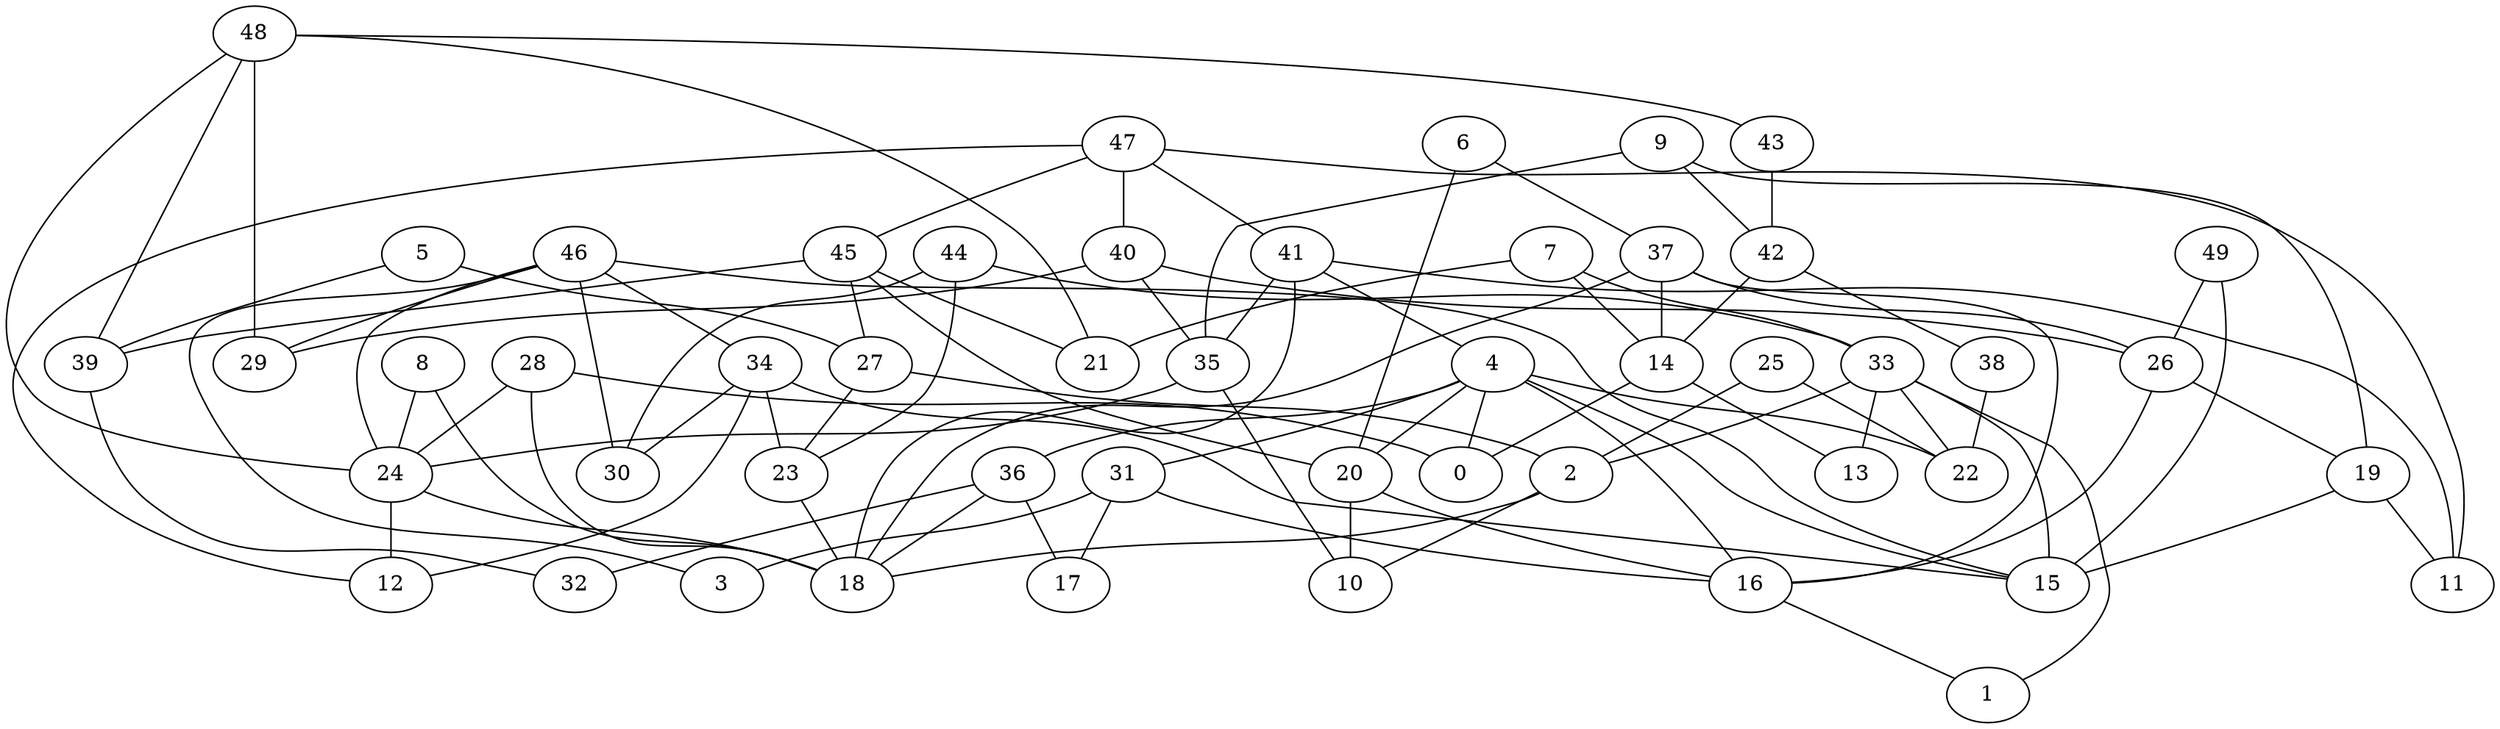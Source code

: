 digraph GG_graph {

subgraph G_graph {
edge [color = black]
"31" -> "17" [dir = none]
"31" -> "16" [dir = none]
"31" -> "3" [dir = none]
"24" -> "18" [dir = none]
"24" -> "12" [dir = none]
"26" -> "19" [dir = none]
"26" -> "16" [dir = none]
"6" -> "37" [dir = none]
"6" -> "20" [dir = none]
"45" -> "21" [dir = none]
"45" -> "39" [dir = none]
"45" -> "20" [dir = none]
"45" -> "27" [dir = none]
"44" -> "33" [dir = none]
"44" -> "23" [dir = none]
"44" -> "30" [dir = none]
"37" -> "26" [dir = none]
"37" -> "18" [dir = none]
"37" -> "16" [dir = none]
"37" -> "14" [dir = none]
"46" -> "3" [dir = none]
"46" -> "30" [dir = none]
"46" -> "24" [dir = none]
"46" -> "34" [dir = none]
"46" -> "15" [dir = none]
"46" -> "29" [dir = none]
"20" -> "16" [dir = none]
"20" -> "10" [dir = none]
"34" -> "15" [dir = none]
"34" -> "23" [dir = none]
"34" -> "30" [dir = none]
"34" -> "12" [dir = none]
"14" -> "0" [dir = none]
"14" -> "13" [dir = none]
"5" -> "27" [dir = none]
"5" -> "39" [dir = none]
"48" -> "29" [dir = none]
"48" -> "24" [dir = none]
"48" -> "21" [dir = none]
"48" -> "39" [dir = none]
"48" -> "43" [dir = none]
"43" -> "42" [dir = none]
"36" -> "18" [dir = none]
"36" -> "32" [dir = none]
"36" -> "17" [dir = none]
"38" -> "22" [dir = none]
"8" -> "24" [dir = none]
"8" -> "18" [dir = none]
"19" -> "15" [dir = none]
"19" -> "11" [dir = none]
"9" -> "42" [dir = none]
"9" -> "35" [dir = none]
"9" -> "19" [dir = none]
"7" -> "14" [dir = none]
"7" -> "21" [dir = none]
"7" -> "33" [dir = none]
"41" -> "11" [dir = none]
"41" -> "35" [dir = none]
"41" -> "18" [dir = none]
"41" -> "4" [dir = none]
"28" -> "24" [dir = none]
"28" -> "18" [dir = none]
"28" -> "0" [dir = none]
"40" -> "29" [dir = none]
"40" -> "26" [dir = none]
"40" -> "35" [dir = none]
"33" -> "1" [dir = none]
"33" -> "22" [dir = none]
"33" -> "2" [dir = none]
"33" -> "15" [dir = none]
"33" -> "13" [dir = none]
"39" -> "32" [dir = none]
"16" -> "1" [dir = none]
"47" -> "12" [dir = none]
"47" -> "11" [dir = none]
"47" -> "41" [dir = none]
"47" -> "45" [dir = none]
"47" -> "40" [dir = none]
"27" -> "2" [dir = none]
"27" -> "23" [dir = none]
"35" -> "24" [dir = none]
"35" -> "10" [dir = none]
"23" -> "18" [dir = none]
"2" -> "10" [dir = none]
"2" -> "18" [dir = none]
"25" -> "2" [dir = none]
"25" -> "22" [dir = none]
"4" -> "16" [dir = none]
"4" -> "20" [dir = none]
"4" -> "31" [dir = none]
"4" -> "0" [dir = none]
"4" -> "15" [dir = none]
"4" -> "36" [dir = none]
"4" -> "22" [dir = none]
"42" -> "14" [dir = none]
"42" -> "38" [dir = none]
"49" -> "26" [dir = none]
"49" -> "15" [dir = none]
}

}
